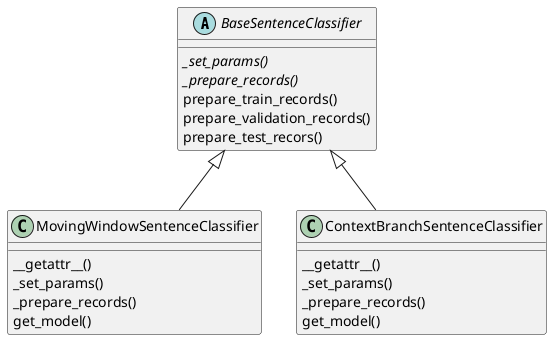 @startuml
'https://plantuml.com/class-diagram

abstract class BaseSentenceClassifier{
    {abstract} _set_params()
    {abstract} _prepare_records()
    {method} prepare_train_records()
    {method} prepare_validation_records()
    {method} prepare_test_recors()

}

class MovingWindowSentenceClassifier{
    {method} __getattr__()
    {method} _set_params()
    {method} _prepare_records()
    {method} get_model()
}
class ContextBranchSentenceClassifier{
    {method} __getattr__()
    {method} _set_params()
    {method} _prepare_records()
    {method} get_model()

}
BaseSentenceClassifier <|-- MovingWindowSentenceClassifier
BaseSentenceClassifier <|-- ContextBranchSentenceClassifier
@enduml
